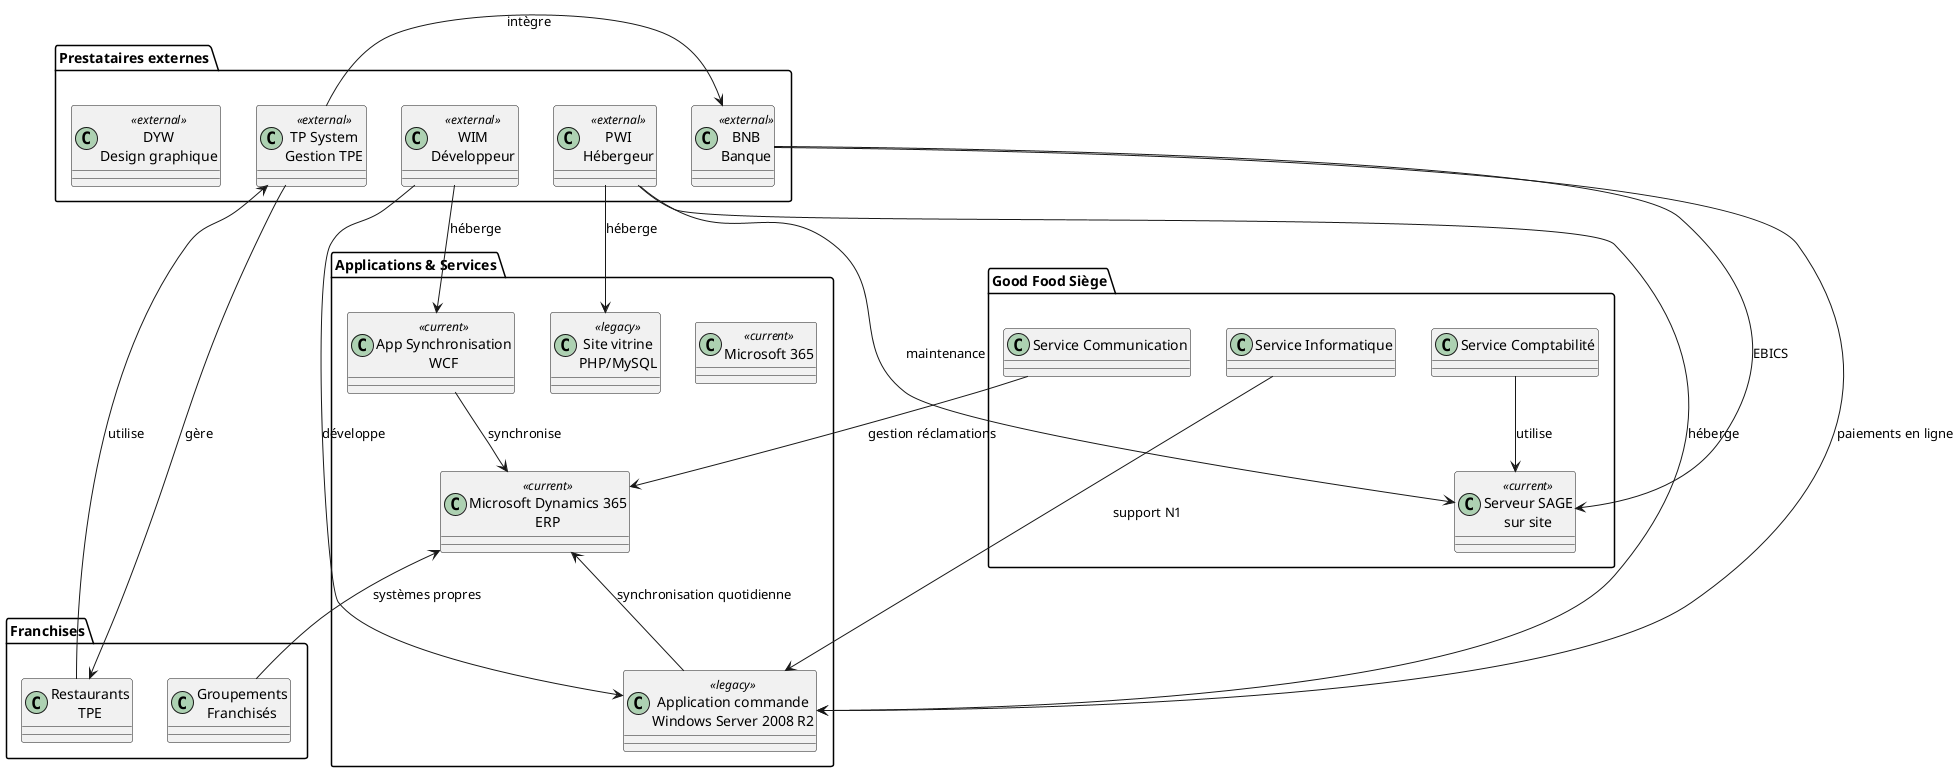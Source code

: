 @startuml
!define RECTANGLE class


' Packages
package "Good Food Siège" {
    RECTANGLE "Service Informatique" as SI
    RECTANGLE "Service Comptabilité" as COMPTA
    RECTANGLE "Service Communication" as COM
    RECTANGLE "Serveur SAGE\nsur site" as SAGE <<current>>
}

package "Prestataires externes" {
    RECTANGLE "PWI\nHébergeur" as PWI <<external>>
    RECTANGLE "WIM\nDéveloppeur" as WIM <<external>>
    RECTANGLE "TP System\nGestion TPE" as TPS <<external>>
    RECTANGLE "BNB\nBanque" as BNB <<external>>
    RECTANGLE "DYW\nDesign graphique" as DYW <<external>>
}

package "Applications & Services" {
    RECTANGLE "Application commande\nWindows Server 2008 R2" as APP <<legacy>>
    RECTANGLE "Microsoft Dynamics 365\nERP" as ERP <<current>>
    RECTANGLE "Microsoft 365" as M365 <<current>>
    RECTANGLE "App Synchronisation\nWCF" as SYNC <<current>>
    RECTANGLE "Site vitrine\nPHP/MySQL" as SITE <<legacy>>
}

package "Franchises" {
    RECTANGLE "Restaurants\nTPE" as REST
    RECTANGLE "Groupements\nFranchisés" as GRPFR
}

' Relations avec PWI
PWI -down-> APP : héberge
PWI -down-> SITE : héberge
PWI -down-> SAGE : maintenance

' Relations avec WIM
WIM -down-> APP : développe
WIM -down-> SYNC : héberge

' Relations avec TP System
TPS -down-> REST : gère
TPS -right-> BNB : intègre

' Relations bancaires
BNB -down-> SAGE : EBICS
BNB -down-> APP : paiements en ligne

' Relations ERP
ERP <-down- APP : synchronisation quotidienne
SYNC -down-> ERP : synchronise

' Relations services internes
COMPTA -down-> SAGE : utilise
COM -down-> ERP : gestion réclamations
SI -down-> APP : support N1

' Relations franchises
REST -up-> TPS : utilise
GRPFR -up-> ERP : systèmes propres

@enduml